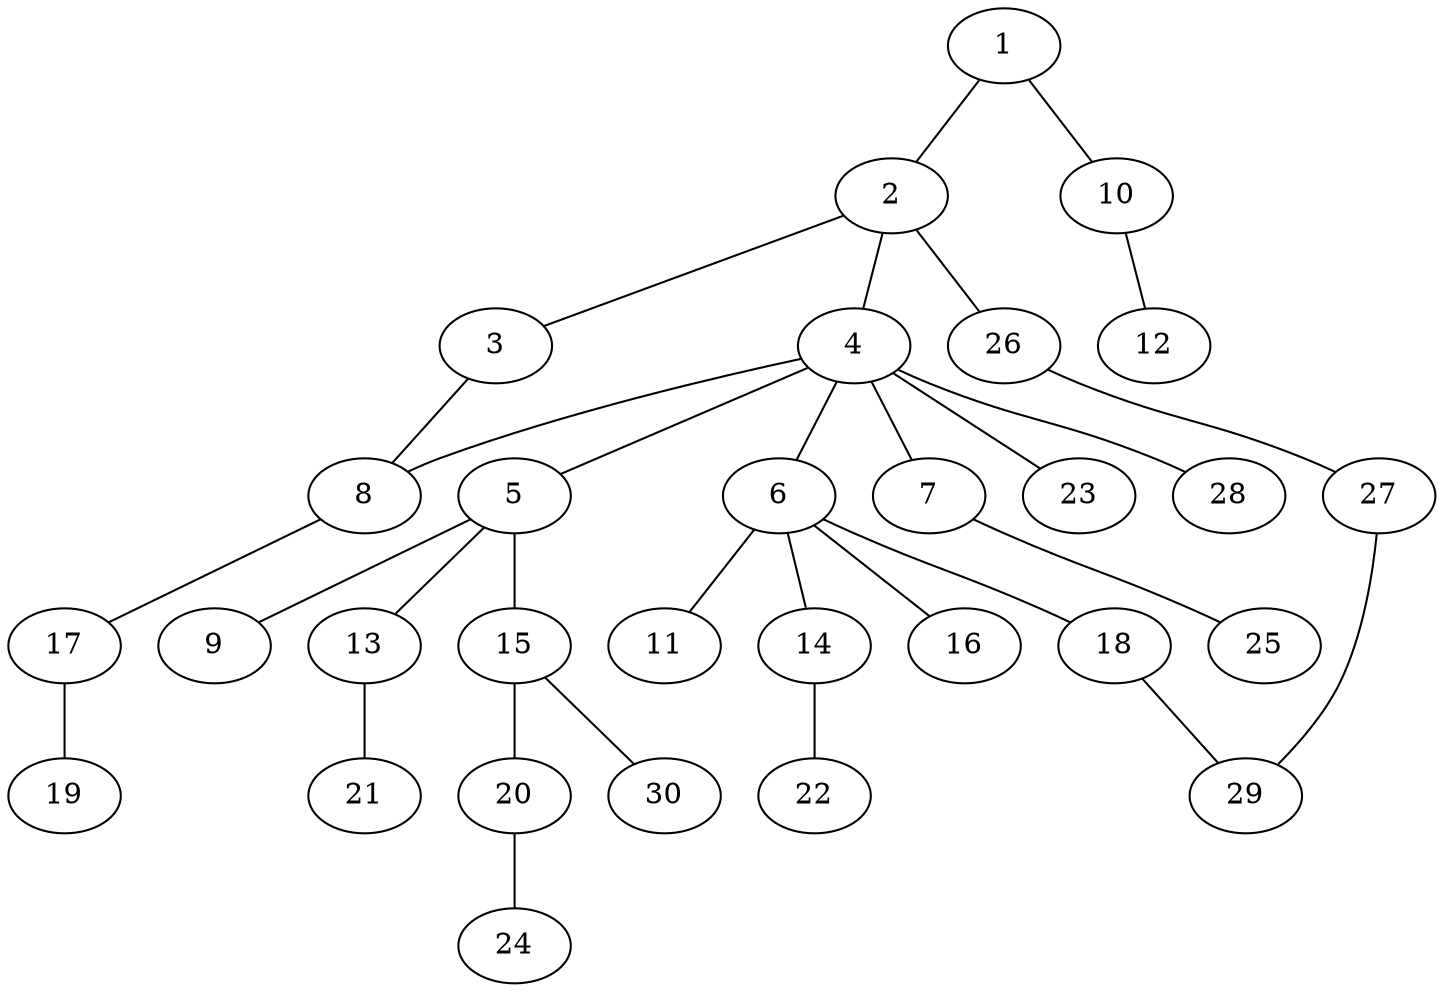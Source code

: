 graph graphname {1--2
1--10
2--3
2--4
2--26
3--8
4--5
4--6
4--7
4--8
4--23
4--28
5--9
5--13
5--15
6--11
6--14
6--16
6--18
7--25
8--17
10--12
13--21
14--22
15--20
15--30
17--19
18--29
20--24
26--27
27--29
}